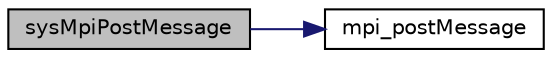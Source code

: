 digraph "sysMpiPostMessage"
{
 // LATEX_PDF_SIZE
  edge [fontname="Helvetica",fontsize="10",labelfontname="Helvetica",labelfontsize="10"];
  node [fontname="Helvetica",fontsize="10",shape=record];
  rankdir="LR";
  Node1 [label="sysMpiPostMessage",height=0.2,width=0.4,color="black", fillcolor="grey75", style="filled", fontcolor="black",tooltip=" "];
  Node1 -> Node2 [color="midnightblue",fontsize="10",style="solid",fontname="Helvetica"];
  Node2 [label="mpi_postMessage",height=0.2,width=0.4,color="black", fillcolor="white", style="filled",URL="$mpi_8h.html#a1c2c24c44767f282cddb50a9affa3f55",tooltip=" "];
}
